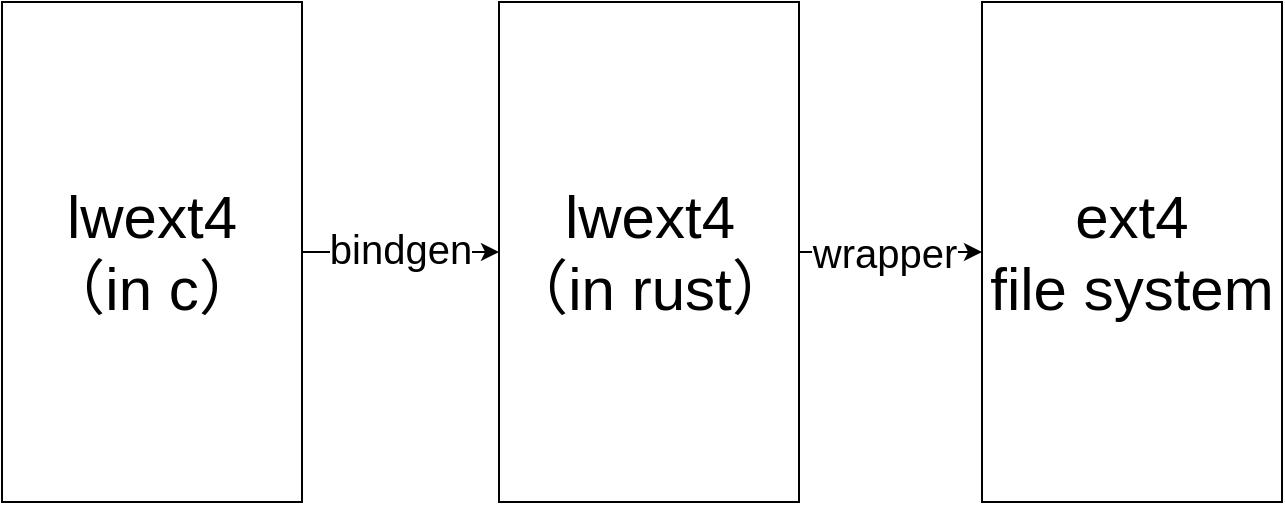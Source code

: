 <mxfile version="24.7.5">
  <diagram name="第 1 页" id="MDdVxcYaAaYKQ9CHyOfM">
    <mxGraphModel dx="1098" dy="828" grid="1" gridSize="10" guides="1" tooltips="1" connect="1" arrows="1" fold="1" page="1" pageScale="1" pageWidth="827" pageHeight="1169" math="0" shadow="0">
      <root>
        <mxCell id="0" />
        <mxCell id="1" parent="0" />
        <mxCell id="qfOiHxBLvqAHSzjOhyaU-3" style="edgeStyle=orthogonalEdgeStyle;rounded=0;orthogonalLoop=1;jettySize=auto;html=1;" edge="1" parent="1" source="qfOiHxBLvqAHSzjOhyaU-1" target="qfOiHxBLvqAHSzjOhyaU-2">
          <mxGeometry relative="1" as="geometry" />
        </mxCell>
        <mxCell id="qfOiHxBLvqAHSzjOhyaU-4" value="&lt;font style=&quot;font-size: 20px;&quot;&gt;bindgen&lt;/font&gt;" style="edgeLabel;html=1;align=center;verticalAlign=middle;resizable=0;points=[];" vertex="1" connectable="0" parent="qfOiHxBLvqAHSzjOhyaU-3">
          <mxGeometry x="-0.02" y="2" relative="1" as="geometry">
            <mxPoint as="offset" />
          </mxGeometry>
        </mxCell>
        <mxCell id="qfOiHxBLvqAHSzjOhyaU-1" value="&lt;font style=&quot;font-size: 30px;&quot;&gt;lwext4&lt;/font&gt;&lt;div&gt;&lt;font style=&quot;font-size: 30px;&quot;&gt;（in c）&lt;/font&gt;&lt;/div&gt;" style="rounded=0;whiteSpace=wrap;html=1;" vertex="1" parent="1">
          <mxGeometry x="90" y="290" width="150" height="250" as="geometry" />
        </mxCell>
        <mxCell id="qfOiHxBLvqAHSzjOhyaU-6" style="edgeStyle=orthogonalEdgeStyle;rounded=0;orthogonalLoop=1;jettySize=auto;html=1;entryX=0;entryY=0.5;entryDx=0;entryDy=0;" edge="1" parent="1" source="qfOiHxBLvqAHSzjOhyaU-2" target="qfOiHxBLvqAHSzjOhyaU-5">
          <mxGeometry relative="1" as="geometry" />
        </mxCell>
        <mxCell id="qfOiHxBLvqAHSzjOhyaU-7" value="&lt;font style=&quot;font-size: 20px;&quot;&gt;wrapper&lt;/font&gt;" style="edgeLabel;html=1;align=center;verticalAlign=middle;resizable=0;points=[];" vertex="1" connectable="0" parent="qfOiHxBLvqAHSzjOhyaU-6">
          <mxGeometry x="-0.075" y="-4" relative="1" as="geometry">
            <mxPoint y="-4" as="offset" />
          </mxGeometry>
        </mxCell>
        <mxCell id="qfOiHxBLvqAHSzjOhyaU-2" value="&lt;font style=&quot;font-size: 30px;&quot;&gt;lwext4&lt;/font&gt;&lt;div&gt;&lt;font style=&quot;font-size: 30px;&quot;&gt;（in rust）&lt;/font&gt;&lt;/div&gt;" style="rounded=0;whiteSpace=wrap;html=1;" vertex="1" parent="1">
          <mxGeometry x="338.5" y="290" width="150" height="250" as="geometry" />
        </mxCell>
        <mxCell id="qfOiHxBLvqAHSzjOhyaU-5" value="&lt;span style=&quot;font-size: 30px;&quot;&gt;ext4&lt;/span&gt;&lt;div&gt;&lt;span style=&quot;font-size: 30px;&quot;&gt;file system&lt;/span&gt;&lt;/div&gt;" style="rounded=0;whiteSpace=wrap;html=1;" vertex="1" parent="1">
          <mxGeometry x="580" y="290" width="150" height="250" as="geometry" />
        </mxCell>
      </root>
    </mxGraphModel>
  </diagram>
</mxfile>
